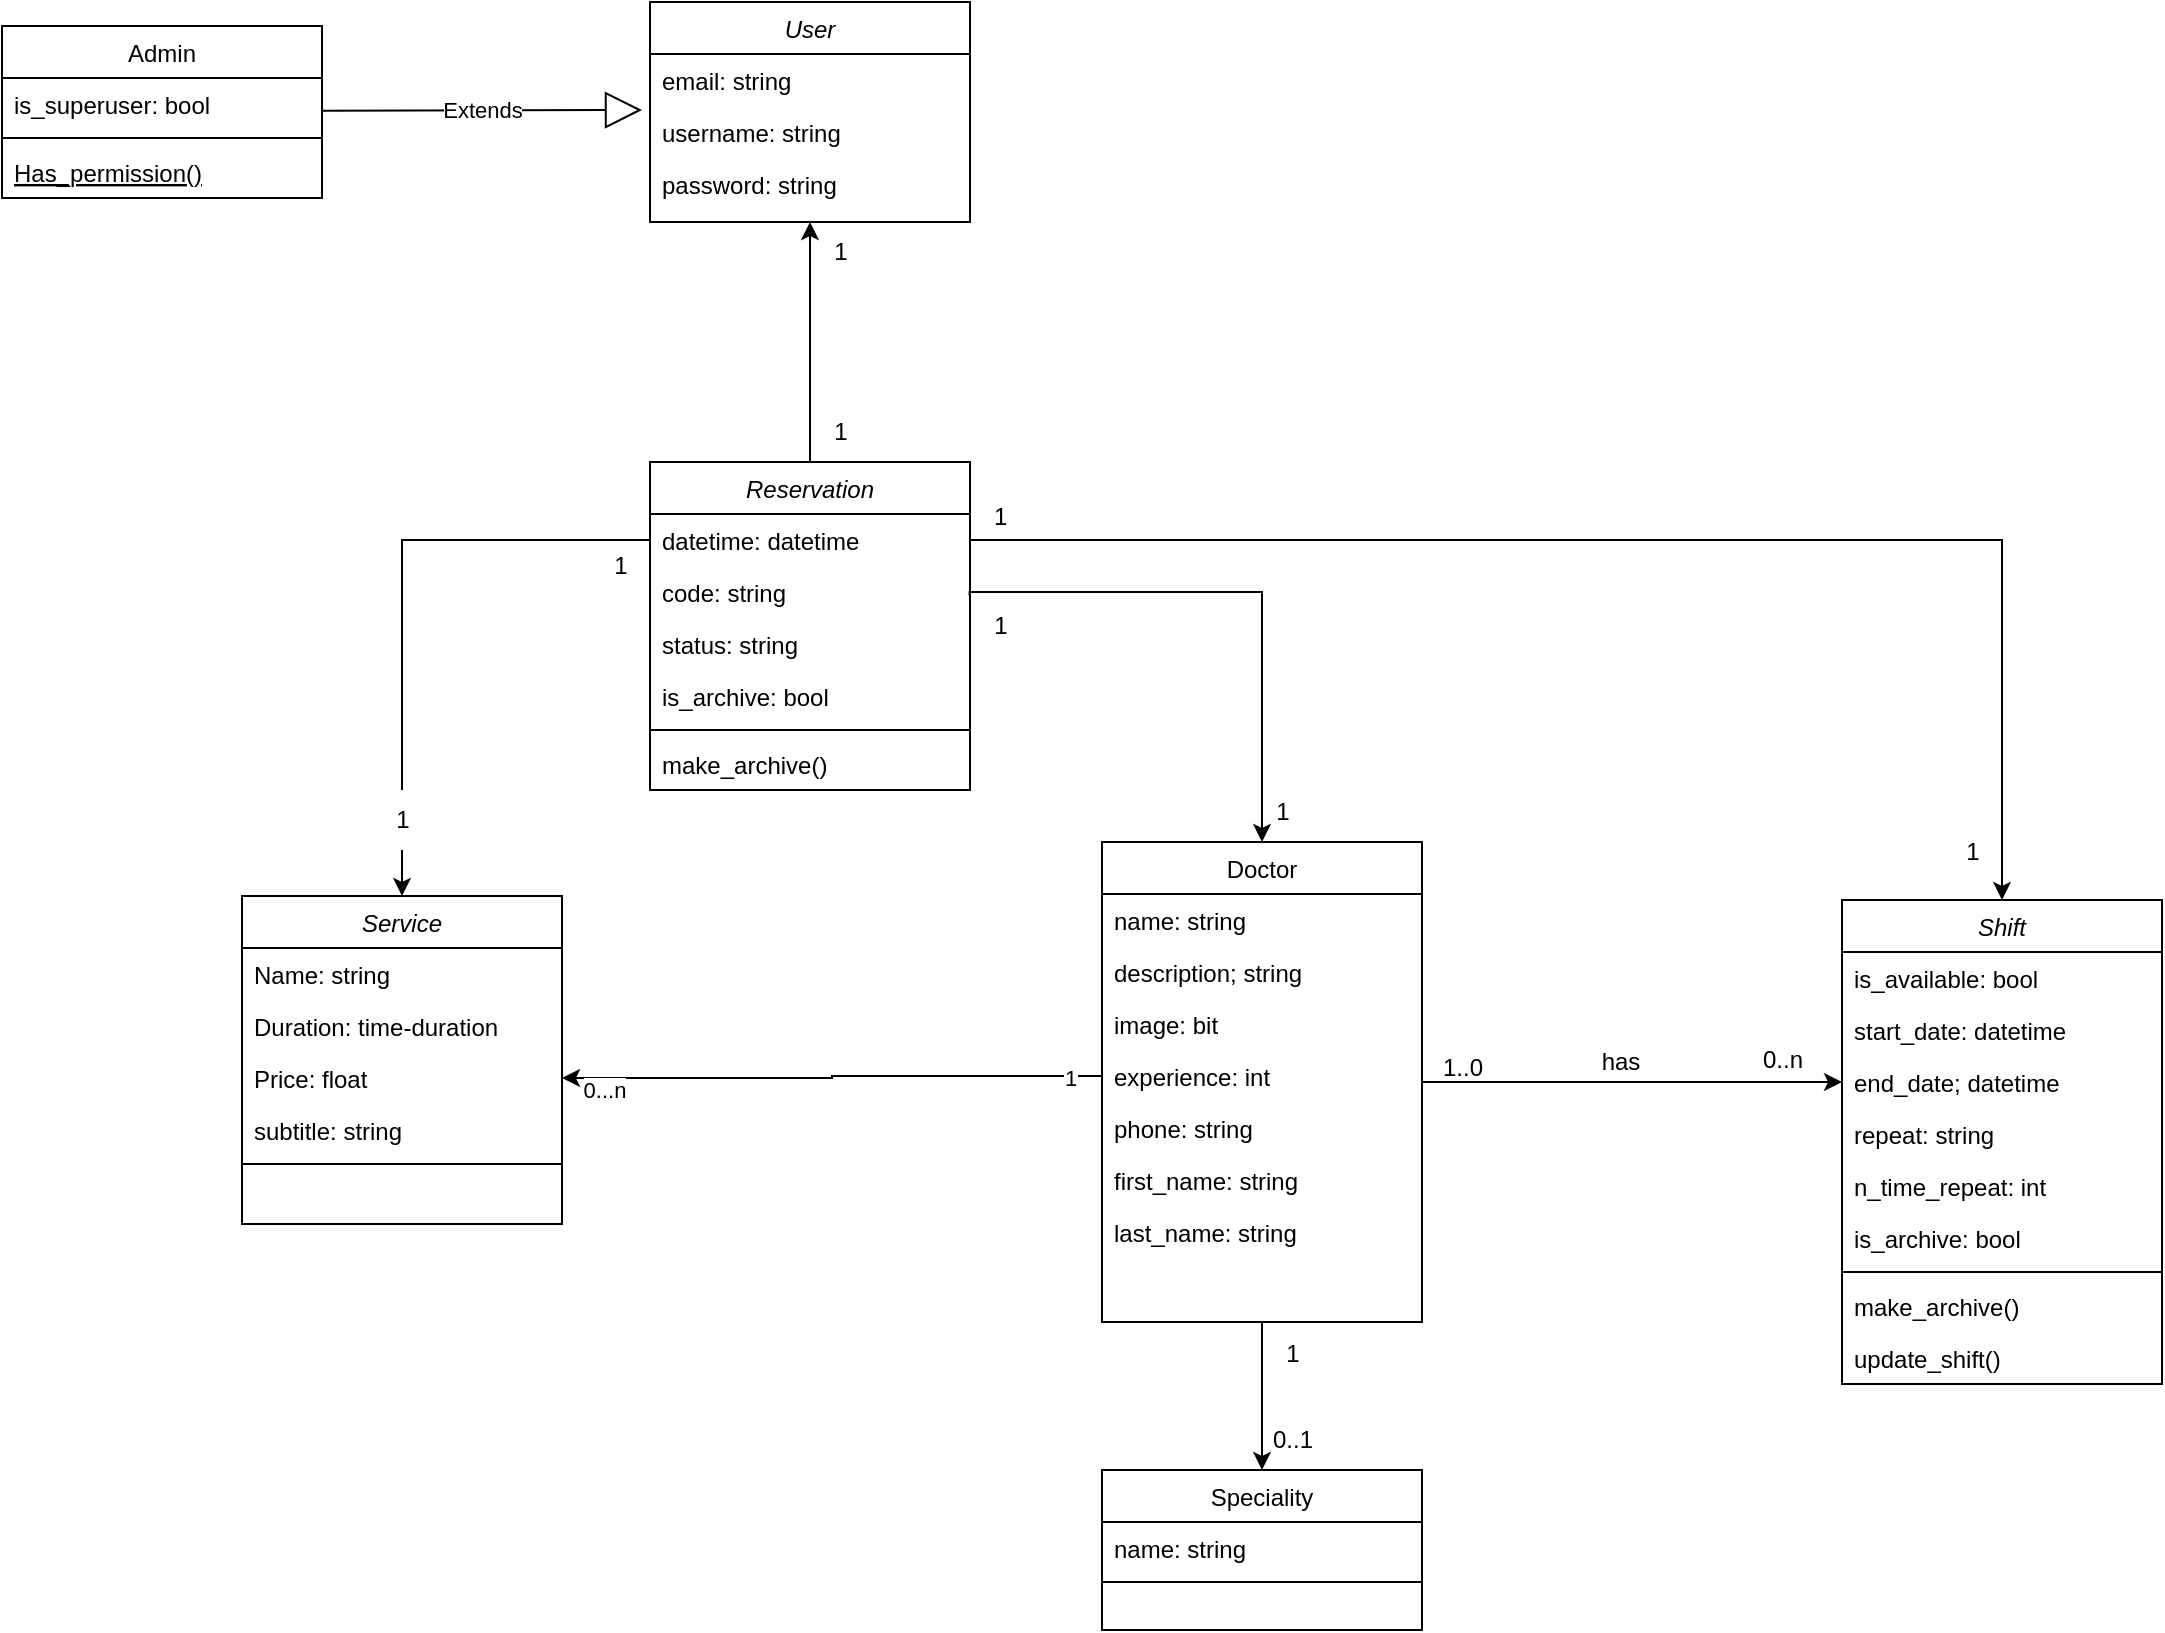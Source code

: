 <mxfile version="20.6.0" type="device"><diagram id="C5RBs43oDa-KdzZeNtuy" name="Page-1"><mxGraphModel dx="1689" dy="2252" grid="1" gridSize="10" guides="1" tooltips="1" connect="1" arrows="1" fold="1" page="1" pageScale="1" pageWidth="827" pageHeight="1169" math="0" shadow="0"><root><mxCell id="WIyWlLk6GJQsqaUBKTNV-0"/><mxCell id="WIyWlLk6GJQsqaUBKTNV-1" parent="WIyWlLk6GJQsqaUBKTNV-0"/><mxCell id="zkfFHV4jXpPFQw0GAbJ--0" value="User" style="swimlane;fontStyle=2;align=center;verticalAlign=top;childLayout=stackLayout;horizontal=1;startSize=26;horizontalStack=0;resizeParent=1;resizeLast=0;collapsible=1;marginBottom=0;rounded=0;shadow=0;strokeWidth=1;" parent="WIyWlLk6GJQsqaUBKTNV-1" vertex="1"><mxGeometry x="334" y="-370" width="160" height="110" as="geometry"><mxRectangle x="230" y="140" width="160" height="26" as="alternateBounds"/></mxGeometry></mxCell><mxCell id="zkfFHV4jXpPFQw0GAbJ--1" value="email: string" style="text;align=left;verticalAlign=top;spacingLeft=4;spacingRight=4;overflow=hidden;rotatable=0;points=[[0,0.5],[1,0.5]];portConstraint=eastwest;" parent="zkfFHV4jXpPFQw0GAbJ--0" vertex="1"><mxGeometry y="26" width="160" height="26" as="geometry"/></mxCell><mxCell id="zkfFHV4jXpPFQw0GAbJ--2" value="username: string" style="text;align=left;verticalAlign=top;spacingLeft=4;spacingRight=4;overflow=hidden;rotatable=0;points=[[0,0.5],[1,0.5]];portConstraint=eastwest;rounded=0;shadow=0;html=0;" parent="zkfFHV4jXpPFQw0GAbJ--0" vertex="1"><mxGeometry y="52" width="160" height="26" as="geometry"/></mxCell><mxCell id="zkfFHV4jXpPFQw0GAbJ--3" value="password: string" style="text;align=left;verticalAlign=top;spacingLeft=4;spacingRight=4;overflow=hidden;rotatable=0;points=[[0,0.5],[1,0.5]];portConstraint=eastwest;rounded=0;shadow=0;html=0;" parent="zkfFHV4jXpPFQw0GAbJ--0" vertex="1"><mxGeometry y="78" width="160" height="26" as="geometry"/></mxCell><mxCell id="zkfFHV4jXpPFQw0GAbJ--6" value="Speciality" style="swimlane;fontStyle=0;align=center;verticalAlign=top;childLayout=stackLayout;horizontal=1;startSize=26;horizontalStack=0;resizeParent=1;resizeLast=0;collapsible=1;marginBottom=0;rounded=0;shadow=0;strokeWidth=1;" parent="WIyWlLk6GJQsqaUBKTNV-1" vertex="1"><mxGeometry x="560" y="364" width="160" height="80" as="geometry"><mxRectangle x="130" y="380" width="160" height="26" as="alternateBounds"/></mxGeometry></mxCell><mxCell id="zkfFHV4jXpPFQw0GAbJ--7" value="name: string" style="text;align=left;verticalAlign=top;spacingLeft=4;spacingRight=4;overflow=hidden;rotatable=0;points=[[0,0.5],[1,0.5]];portConstraint=eastwest;" parent="zkfFHV4jXpPFQw0GAbJ--6" vertex="1"><mxGeometry y="26" width="160" height="26" as="geometry"/></mxCell><mxCell id="zkfFHV4jXpPFQw0GAbJ--9" value="" style="line;html=1;strokeWidth=1;align=left;verticalAlign=middle;spacingTop=-1;spacingLeft=3;spacingRight=3;rotatable=0;labelPosition=right;points=[];portConstraint=eastwest;" parent="zkfFHV4jXpPFQw0GAbJ--6" vertex="1"><mxGeometry y="52" width="160" height="8" as="geometry"/></mxCell><mxCell id="zkfFHV4jXpPFQw0GAbJ--13" value="Admin" style="swimlane;fontStyle=0;align=center;verticalAlign=top;childLayout=stackLayout;horizontal=1;startSize=26;horizontalStack=0;resizeParent=1;resizeLast=0;collapsible=1;marginBottom=0;rounded=0;shadow=0;strokeWidth=1;" parent="WIyWlLk6GJQsqaUBKTNV-1" vertex="1"><mxGeometry x="10" y="-358" width="160" height="86" as="geometry"><mxRectangle x="340" y="380" width="170" height="26" as="alternateBounds"/></mxGeometry></mxCell><mxCell id="zkfFHV4jXpPFQw0GAbJ--14" value="is_superuser: bool" style="text;align=left;verticalAlign=top;spacingLeft=4;spacingRight=4;overflow=hidden;rotatable=0;points=[[0,0.5],[1,0.5]];portConstraint=eastwest;" parent="zkfFHV4jXpPFQw0GAbJ--13" vertex="1"><mxGeometry y="26" width="160" height="26" as="geometry"/></mxCell><mxCell id="zkfFHV4jXpPFQw0GAbJ--15" value="" style="line;html=1;strokeWidth=1;align=left;verticalAlign=middle;spacingTop=-1;spacingLeft=3;spacingRight=3;rotatable=0;labelPosition=right;points=[];portConstraint=eastwest;" parent="zkfFHV4jXpPFQw0GAbJ--13" vertex="1"><mxGeometry y="52" width="160" height="8" as="geometry"/></mxCell><mxCell id="Fz72zeR0YBsscYsxrwcH-19" value="Has_permission()" style="text;align=left;verticalAlign=top;spacingLeft=4;spacingRight=4;overflow=hidden;rotatable=0;points=[[0,0.5],[1,0.5]];portConstraint=eastwest;fontStyle=4" vertex="1" parent="zkfFHV4jXpPFQw0GAbJ--13"><mxGeometry y="60" width="160" height="26" as="geometry"/></mxCell><mxCell id="Fz72zeR0YBsscYsxrwcH-44" value="" style="edgeStyle=orthogonalEdgeStyle;rounded=0;orthogonalLoop=1;jettySize=auto;html=1;" edge="1" parent="WIyWlLk6GJQsqaUBKTNV-1" source="zkfFHV4jXpPFQw0GAbJ--17" target="Fz72zeR0YBsscYsxrwcH-3"><mxGeometry relative="1" as="geometry"/></mxCell><mxCell id="Fz72zeR0YBsscYsxrwcH-66" style="edgeStyle=orthogonalEdgeStyle;rounded=0;orthogonalLoop=1;jettySize=auto;html=1;entryX=0.5;entryY=0;entryDx=0;entryDy=0;" edge="1" parent="WIyWlLk6GJQsqaUBKTNV-1" source="zkfFHV4jXpPFQw0GAbJ--17" target="zkfFHV4jXpPFQw0GAbJ--6"><mxGeometry relative="1" as="geometry"/></mxCell><mxCell id="zkfFHV4jXpPFQw0GAbJ--17" value="Doctor" style="swimlane;fontStyle=0;align=center;verticalAlign=top;childLayout=stackLayout;horizontal=1;startSize=26;horizontalStack=0;resizeParent=1;resizeLast=0;collapsible=1;marginBottom=0;rounded=0;shadow=0;strokeWidth=1;" parent="WIyWlLk6GJQsqaUBKTNV-1" vertex="1"><mxGeometry x="560" y="50" width="160" height="240" as="geometry"><mxRectangle x="508" y="120" width="160" height="26" as="alternateBounds"/></mxGeometry></mxCell><mxCell id="zkfFHV4jXpPFQw0GAbJ--18" value="name: string" style="text;align=left;verticalAlign=top;spacingLeft=4;spacingRight=4;overflow=hidden;rotatable=0;points=[[0,0.5],[1,0.5]];portConstraint=eastwest;" parent="zkfFHV4jXpPFQw0GAbJ--17" vertex="1"><mxGeometry y="26" width="160" height="26" as="geometry"/></mxCell><mxCell id="zkfFHV4jXpPFQw0GAbJ--19" value="description; string" style="text;align=left;verticalAlign=top;spacingLeft=4;spacingRight=4;overflow=hidden;rotatable=0;points=[[0,0.5],[1,0.5]];portConstraint=eastwest;rounded=0;shadow=0;html=0;" parent="zkfFHV4jXpPFQw0GAbJ--17" vertex="1"><mxGeometry y="52" width="160" height="26" as="geometry"/></mxCell><mxCell id="zkfFHV4jXpPFQw0GAbJ--20" value="image: bit" style="text;align=left;verticalAlign=top;spacingLeft=4;spacingRight=4;overflow=hidden;rotatable=0;points=[[0,0.5],[1,0.5]];portConstraint=eastwest;rounded=0;shadow=0;html=0;" parent="zkfFHV4jXpPFQw0GAbJ--17" vertex="1"><mxGeometry y="78" width="160" height="26" as="geometry"/></mxCell><mxCell id="zkfFHV4jXpPFQw0GAbJ--21" value="experience: int" style="text;align=left;verticalAlign=top;spacingLeft=4;spacingRight=4;overflow=hidden;rotatable=0;points=[[0,0.5],[1,0.5]];portConstraint=eastwest;rounded=0;shadow=0;html=0;" parent="zkfFHV4jXpPFQw0GAbJ--17" vertex="1"><mxGeometry y="104" width="160" height="26" as="geometry"/></mxCell><mxCell id="zkfFHV4jXpPFQw0GAbJ--22" value="phone: string" style="text;align=left;verticalAlign=top;spacingLeft=4;spacingRight=4;overflow=hidden;rotatable=0;points=[[0,0.5],[1,0.5]];portConstraint=eastwest;rounded=0;shadow=0;html=0;" parent="zkfFHV4jXpPFQw0GAbJ--17" vertex="1"><mxGeometry y="130" width="160" height="26" as="geometry"/></mxCell><mxCell id="Fz72zeR0YBsscYsxrwcH-23" value="first_name: string" style="text;align=left;verticalAlign=top;spacingLeft=4;spacingRight=4;overflow=hidden;rotatable=0;points=[[0,0.5],[1,0.5]];portConstraint=eastwest;rounded=0;shadow=0;html=0;" vertex="1" parent="zkfFHV4jXpPFQw0GAbJ--17"><mxGeometry y="156" width="160" height="26" as="geometry"/></mxCell><mxCell id="Fz72zeR0YBsscYsxrwcH-24" value="last_name: string" style="text;align=left;verticalAlign=top;spacingLeft=4;spacingRight=4;overflow=hidden;rotatable=0;points=[[0,0.5],[1,0.5]];portConstraint=eastwest;rounded=0;shadow=0;html=0;" vertex="1" parent="zkfFHV4jXpPFQw0GAbJ--17"><mxGeometry y="182" width="160" height="58" as="geometry"/></mxCell><mxCell id="Fz72zeR0YBsscYsxrwcH-0" value="Shift" style="swimlane;fontStyle=2;align=center;verticalAlign=top;childLayout=stackLayout;horizontal=1;startSize=26;horizontalStack=0;resizeParent=1;resizeLast=0;collapsible=1;marginBottom=0;rounded=0;shadow=0;strokeWidth=1;" vertex="1" parent="WIyWlLk6GJQsqaUBKTNV-1"><mxGeometry x="930" y="79" width="160" height="242" as="geometry"><mxRectangle x="230" y="140" width="160" height="26" as="alternateBounds"/></mxGeometry></mxCell><mxCell id="Fz72zeR0YBsscYsxrwcH-1" value="is_available: bool" style="text;align=left;verticalAlign=top;spacingLeft=4;spacingRight=4;overflow=hidden;rotatable=0;points=[[0,0.5],[1,0.5]];portConstraint=eastwest;" vertex="1" parent="Fz72zeR0YBsscYsxrwcH-0"><mxGeometry y="26" width="160" height="26" as="geometry"/></mxCell><mxCell id="Fz72zeR0YBsscYsxrwcH-2" value="start_date: datetime" style="text;align=left;verticalAlign=top;spacingLeft=4;spacingRight=4;overflow=hidden;rotatable=0;points=[[0,0.5],[1,0.5]];portConstraint=eastwest;rounded=0;shadow=0;html=0;" vertex="1" parent="Fz72zeR0YBsscYsxrwcH-0"><mxGeometry y="52" width="160" height="26" as="geometry"/></mxCell><mxCell id="Fz72zeR0YBsscYsxrwcH-3" value="end_date; datetime" style="text;align=left;verticalAlign=top;spacingLeft=4;spacingRight=4;overflow=hidden;rotatable=0;points=[[0,0.5],[1,0.5]];portConstraint=eastwest;rounded=0;shadow=0;html=0;" vertex="1" parent="Fz72zeR0YBsscYsxrwcH-0"><mxGeometry y="78" width="160" height="26" as="geometry"/></mxCell><mxCell id="Fz72zeR0YBsscYsxrwcH-20" value="repeat: string" style="text;align=left;verticalAlign=top;spacingLeft=4;spacingRight=4;overflow=hidden;rotatable=0;points=[[0,0.5],[1,0.5]];portConstraint=eastwest;rounded=0;shadow=0;html=0;" vertex="1" parent="Fz72zeR0YBsscYsxrwcH-0"><mxGeometry y="104" width="160" height="26" as="geometry"/></mxCell><mxCell id="Fz72zeR0YBsscYsxrwcH-21" value="n_time_repeat: int" style="text;align=left;verticalAlign=top;spacingLeft=4;spacingRight=4;overflow=hidden;rotatable=0;points=[[0,0.5],[1,0.5]];portConstraint=eastwest;rounded=0;shadow=0;html=0;" vertex="1" parent="Fz72zeR0YBsscYsxrwcH-0"><mxGeometry y="130" width="160" height="26" as="geometry"/></mxCell><mxCell id="Fz72zeR0YBsscYsxrwcH-22" value="is_archive: bool" style="text;align=left;verticalAlign=top;spacingLeft=4;spacingRight=4;overflow=hidden;rotatable=0;points=[[0,0.5],[1,0.5]];portConstraint=eastwest;rounded=0;shadow=0;html=0;" vertex="1" parent="Fz72zeR0YBsscYsxrwcH-0"><mxGeometry y="156" width="160" height="26" as="geometry"/></mxCell><mxCell id="Fz72zeR0YBsscYsxrwcH-4" value="" style="line;html=1;strokeWidth=1;align=left;verticalAlign=middle;spacingTop=-1;spacingLeft=3;spacingRight=3;rotatable=0;labelPosition=right;points=[];portConstraint=eastwest;" vertex="1" parent="Fz72zeR0YBsscYsxrwcH-0"><mxGeometry y="182" width="160" height="8" as="geometry"/></mxCell><mxCell id="Fz72zeR0YBsscYsxrwcH-5" value="make_archive()" style="text;align=left;verticalAlign=top;spacingLeft=4;spacingRight=4;overflow=hidden;rotatable=0;points=[[0,0.5],[1,0.5]];portConstraint=eastwest;" vertex="1" parent="Fz72zeR0YBsscYsxrwcH-0"><mxGeometry y="190" width="160" height="26" as="geometry"/></mxCell><mxCell id="Fz72zeR0YBsscYsxrwcH-25" value="update_shift()" style="text;align=left;verticalAlign=top;spacingLeft=4;spacingRight=4;overflow=hidden;rotatable=0;points=[[0,0.5],[1,0.5]];portConstraint=eastwest;" vertex="1" parent="Fz72zeR0YBsscYsxrwcH-0"><mxGeometry y="216" width="160" height="26" as="geometry"/></mxCell><mxCell id="Fz72zeR0YBsscYsxrwcH-6" value="Service" style="swimlane;fontStyle=2;align=center;verticalAlign=top;childLayout=stackLayout;horizontal=1;startSize=26;horizontalStack=0;resizeParent=1;resizeLast=0;collapsible=1;marginBottom=0;rounded=0;shadow=0;strokeWidth=1;" vertex="1" parent="WIyWlLk6GJQsqaUBKTNV-1"><mxGeometry x="130" y="77" width="160" height="164" as="geometry"><mxRectangle x="230" y="140" width="160" height="26" as="alternateBounds"/></mxGeometry></mxCell><mxCell id="Fz72zeR0YBsscYsxrwcH-7" value="Name: string" style="text;align=left;verticalAlign=top;spacingLeft=4;spacingRight=4;overflow=hidden;rotatable=0;points=[[0,0.5],[1,0.5]];portConstraint=eastwest;" vertex="1" parent="Fz72zeR0YBsscYsxrwcH-6"><mxGeometry y="26" width="160" height="26" as="geometry"/></mxCell><mxCell id="Fz72zeR0YBsscYsxrwcH-8" value="Duration: time-duration" style="text;align=left;verticalAlign=top;spacingLeft=4;spacingRight=4;overflow=hidden;rotatable=0;points=[[0,0.5],[1,0.5]];portConstraint=eastwest;rounded=0;shadow=0;html=0;" vertex="1" parent="Fz72zeR0YBsscYsxrwcH-6"><mxGeometry y="52" width="160" height="26" as="geometry"/></mxCell><mxCell id="Fz72zeR0YBsscYsxrwcH-9" value="Price: float" style="text;align=left;verticalAlign=top;spacingLeft=4;spacingRight=4;overflow=hidden;rotatable=0;points=[[0,0.5],[1,0.5]];portConstraint=eastwest;rounded=0;shadow=0;html=0;" vertex="1" parent="Fz72zeR0YBsscYsxrwcH-6"><mxGeometry y="78" width="160" height="26" as="geometry"/></mxCell><mxCell id="Fz72zeR0YBsscYsxrwcH-27" value="subtitle: string" style="text;align=left;verticalAlign=top;spacingLeft=4;spacingRight=4;overflow=hidden;rotatable=0;points=[[0,0.5],[1,0.5]];portConstraint=eastwest;rounded=0;shadow=0;html=0;" vertex="1" parent="Fz72zeR0YBsscYsxrwcH-6"><mxGeometry y="104" width="160" height="26" as="geometry"/></mxCell><mxCell id="Fz72zeR0YBsscYsxrwcH-10" value="" style="line;html=1;strokeWidth=1;align=left;verticalAlign=middle;spacingTop=-1;spacingLeft=3;spacingRight=3;rotatable=0;labelPosition=right;points=[];portConstraint=eastwest;" vertex="1" parent="Fz72zeR0YBsscYsxrwcH-6"><mxGeometry y="130" width="160" height="8" as="geometry"/></mxCell><mxCell id="Fz72zeR0YBsscYsxrwcH-79" style="edgeStyle=orthogonalEdgeStyle;rounded=0;orthogonalLoop=1;jettySize=auto;html=1;entryX=0.5;entryY=1;entryDx=0;entryDy=0;" edge="1" parent="WIyWlLk6GJQsqaUBKTNV-1" source="Fz72zeR0YBsscYsxrwcH-12" target="zkfFHV4jXpPFQw0GAbJ--0"><mxGeometry relative="1" as="geometry"/></mxCell><mxCell id="Fz72zeR0YBsscYsxrwcH-12" value="Reservation" style="swimlane;fontStyle=2;align=center;verticalAlign=top;childLayout=stackLayout;horizontal=1;startSize=26;horizontalStack=0;resizeParent=1;resizeLast=0;collapsible=1;marginBottom=0;rounded=0;shadow=0;strokeWidth=1;" vertex="1" parent="WIyWlLk6GJQsqaUBKTNV-1"><mxGeometry x="334" y="-140" width="160" height="164" as="geometry"><mxRectangle x="230" y="140" width="160" height="26" as="alternateBounds"/></mxGeometry></mxCell><mxCell id="Fz72zeR0YBsscYsxrwcH-13" value="datetime: datetime" style="text;align=left;verticalAlign=top;spacingLeft=4;spacingRight=4;overflow=hidden;rotatable=0;points=[[0,0.5],[1,0.5]];portConstraint=eastwest;" vertex="1" parent="Fz72zeR0YBsscYsxrwcH-12"><mxGeometry y="26" width="160" height="26" as="geometry"/></mxCell><mxCell id="Fz72zeR0YBsscYsxrwcH-14" value="code: string" style="text;align=left;verticalAlign=top;spacingLeft=4;spacingRight=4;overflow=hidden;rotatable=0;points=[[0,0.5],[1,0.5]];portConstraint=eastwest;rounded=0;shadow=0;html=0;" vertex="1" parent="Fz72zeR0YBsscYsxrwcH-12"><mxGeometry y="52" width="160" height="26" as="geometry"/></mxCell><mxCell id="Fz72zeR0YBsscYsxrwcH-15" value="status: string" style="text;align=left;verticalAlign=top;spacingLeft=4;spacingRight=4;overflow=hidden;rotatable=0;points=[[0,0.5],[1,0.5]];portConstraint=eastwest;rounded=0;shadow=0;html=0;" vertex="1" parent="Fz72zeR0YBsscYsxrwcH-12"><mxGeometry y="78" width="160" height="26" as="geometry"/></mxCell><mxCell id="Fz72zeR0YBsscYsxrwcH-26" value="is_archive: bool" style="text;align=left;verticalAlign=top;spacingLeft=4;spacingRight=4;overflow=hidden;rotatable=0;points=[[0,0.5],[1,0.5]];portConstraint=eastwest;rounded=0;shadow=0;html=0;" vertex="1" parent="Fz72zeR0YBsscYsxrwcH-12"><mxGeometry y="104" width="160" height="26" as="geometry"/></mxCell><mxCell id="Fz72zeR0YBsscYsxrwcH-16" value="" style="line;html=1;strokeWidth=1;align=left;verticalAlign=middle;spacingTop=-1;spacingLeft=3;spacingRight=3;rotatable=0;labelPosition=right;points=[];portConstraint=eastwest;" vertex="1" parent="Fz72zeR0YBsscYsxrwcH-12"><mxGeometry y="130" width="160" height="8" as="geometry"/></mxCell><mxCell id="Fz72zeR0YBsscYsxrwcH-17" value="make_archive()" style="text;align=left;verticalAlign=top;spacingLeft=4;spacingRight=4;overflow=hidden;rotatable=0;points=[[0,0.5],[1,0.5]];portConstraint=eastwest;" vertex="1" parent="Fz72zeR0YBsscYsxrwcH-12"><mxGeometry y="138" width="160" height="26" as="geometry"/></mxCell><mxCell id="Fz72zeR0YBsscYsxrwcH-45" value="has" style="text;html=1;resizable=0;points=[];;align=center;verticalAlign=middle;labelBackgroundColor=none;rounded=0;shadow=0;strokeWidth=1;fontSize=12;" vertex="1" connectable="0" parent="WIyWlLk6GJQsqaUBKTNV-1"><mxGeometry x="839.999" y="158.998" as="geometry"><mxPoint x="-21" y="1" as="offset"/></mxGeometry></mxCell><mxCell id="Fz72zeR0YBsscYsxrwcH-50" style="edgeStyle=orthogonalEdgeStyle;rounded=0;orthogonalLoop=1;jettySize=auto;html=1;entryX=0.5;entryY=0;entryDx=0;entryDy=0;exitX=-0.008;exitY=-0.008;exitDx=0;exitDy=0;exitPerimeter=0;" edge="1" parent="WIyWlLk6GJQsqaUBKTNV-1" source="Fz72zeR0YBsscYsxrwcH-56" target="zkfFHV4jXpPFQw0GAbJ--17"><mxGeometry relative="1" as="geometry"><Array as="points"><mxPoint x="494" y="-75"/><mxPoint x="640" y="-75"/></Array></mxGeometry></mxCell><mxCell id="Fz72zeR0YBsscYsxrwcH-51" style="edgeStyle=orthogonalEdgeStyle;rounded=0;orthogonalLoop=1;jettySize=auto;html=1;exitX=1;exitY=0.5;exitDx=0;exitDy=0;entryX=0.5;entryY=0;entryDx=0;entryDy=0;" edge="1" parent="WIyWlLk6GJQsqaUBKTNV-1" source="Fz72zeR0YBsscYsxrwcH-13" target="Fz72zeR0YBsscYsxrwcH-0"><mxGeometry relative="1" as="geometry"/></mxCell><mxCell id="Fz72zeR0YBsscYsxrwcH-52" style="edgeStyle=orthogonalEdgeStyle;rounded=0;orthogonalLoop=1;jettySize=auto;html=1;entryX=0.5;entryY=0;entryDx=0;entryDy=0;startArrow=none;" edge="1" parent="WIyWlLk6GJQsqaUBKTNV-1" source="Fz72zeR0YBsscYsxrwcH-61" target="Fz72zeR0YBsscYsxrwcH-6"><mxGeometry relative="1" as="geometry"/></mxCell><mxCell id="Fz72zeR0YBsscYsxrwcH-53" value="1" style="resizable=0;align=left;verticalAlign=bottom;labelBackgroundColor=none;fontSize=12;" connectable="0" vertex="1" parent="WIyWlLk6GJQsqaUBKTNV-1"><mxGeometry x="380" y="200" as="geometry"><mxPoint x="124" y="-304" as="offset"/></mxGeometry></mxCell><mxCell id="Fz72zeR0YBsscYsxrwcH-54" value="1" style="text;html=1;align=center;verticalAlign=middle;resizable=0;points=[];autosize=1;strokeColor=none;fillColor=none;" vertex="1" parent="WIyWlLk6GJQsqaUBKTNV-1"><mxGeometry x="414" y="-260" width="30" height="30" as="geometry"/></mxCell><mxCell id="Fz72zeR0YBsscYsxrwcH-55" value="1" style="text;html=1;align=center;verticalAlign=middle;resizable=0;points=[];autosize=1;strokeColor=none;fillColor=none;" vertex="1" parent="WIyWlLk6GJQsqaUBKTNV-1"><mxGeometry x="414" y="-170" width="30" height="30" as="geometry"/></mxCell><mxCell id="Fz72zeR0YBsscYsxrwcH-56" value="1" style="text;html=1;align=center;verticalAlign=middle;resizable=0;points=[];autosize=1;strokeColor=none;fillColor=none;" vertex="1" parent="WIyWlLk6GJQsqaUBKTNV-1"><mxGeometry x="494" y="-73" width="30" height="30" as="geometry"/></mxCell><mxCell id="Fz72zeR0YBsscYsxrwcH-57" value="1" style="text;html=1;align=center;verticalAlign=middle;resizable=0;points=[];autosize=1;strokeColor=none;fillColor=none;" vertex="1" parent="WIyWlLk6GJQsqaUBKTNV-1"><mxGeometry x="635" y="20" width="30" height="30" as="geometry"/></mxCell><mxCell id="Fz72zeR0YBsscYsxrwcH-58" value="1" style="text;html=1;align=center;verticalAlign=middle;resizable=0;points=[];autosize=1;strokeColor=none;fillColor=none;" vertex="1" parent="WIyWlLk6GJQsqaUBKTNV-1"><mxGeometry x="980" y="40" width="30" height="30" as="geometry"/></mxCell><mxCell id="Fz72zeR0YBsscYsxrwcH-59" value="1" style="text;html=1;align=center;verticalAlign=middle;resizable=0;points=[];autosize=1;strokeColor=none;fillColor=none;" vertex="1" parent="WIyWlLk6GJQsqaUBKTNV-1"><mxGeometry x="304" y="-103" width="30" height="30" as="geometry"/></mxCell><mxCell id="Fz72zeR0YBsscYsxrwcH-64" value="1..0" style="text;html=1;align=center;verticalAlign=middle;resizable=0;points=[];autosize=1;strokeColor=none;fillColor=none;" vertex="1" parent="WIyWlLk6GJQsqaUBKTNV-1"><mxGeometry x="720" y="148" width="40" height="30" as="geometry"/></mxCell><mxCell id="Fz72zeR0YBsscYsxrwcH-65" value="0..n" style="text;html=1;align=center;verticalAlign=middle;resizable=0;points=[];autosize=1;strokeColor=none;fillColor=none;" vertex="1" parent="WIyWlLk6GJQsqaUBKTNV-1"><mxGeometry x="880" y="144" width="40" height="30" as="geometry"/></mxCell><mxCell id="Fz72zeR0YBsscYsxrwcH-68" value="1" style="text;html=1;align=center;verticalAlign=middle;resizable=0;points=[];autosize=1;strokeColor=none;fillColor=none;" vertex="1" parent="WIyWlLk6GJQsqaUBKTNV-1"><mxGeometry x="640" y="291" width="30" height="30" as="geometry"/></mxCell><mxCell id="Fz72zeR0YBsscYsxrwcH-69" value="0..1" style="text;html=1;align=center;verticalAlign=middle;resizable=0;points=[];autosize=1;strokeColor=none;fillColor=none;" vertex="1" parent="WIyWlLk6GJQsqaUBKTNV-1"><mxGeometry x="635" y="334" width="40" height="30" as="geometry"/></mxCell><mxCell id="Fz72zeR0YBsscYsxrwcH-82" value="Extends" style="endArrow=block;endSize=16;endFill=0;html=1;rounded=0;" edge="1" parent="WIyWlLk6GJQsqaUBKTNV-1"><mxGeometry width="160" relative="1" as="geometry"><mxPoint x="170" y="-315.62" as="sourcePoint"/><mxPoint x="330" y="-316" as="targetPoint"/></mxGeometry></mxCell><mxCell id="Fz72zeR0YBsscYsxrwcH-87" style="edgeStyle=orthogonalEdgeStyle;rounded=0;orthogonalLoop=1;jettySize=auto;html=1;entryX=1;entryY=0.5;entryDx=0;entryDy=0;" edge="1" parent="WIyWlLk6GJQsqaUBKTNV-1" source="zkfFHV4jXpPFQw0GAbJ--21" target="Fz72zeR0YBsscYsxrwcH-9"><mxGeometry relative="1" as="geometry"/></mxCell><mxCell id="Fz72zeR0YBsscYsxrwcH-88" value="1" style="edgeLabel;html=1;align=center;verticalAlign=middle;resizable=0;points=[];" vertex="1" connectable="0" parent="Fz72zeR0YBsscYsxrwcH-87"><mxGeometry x="-0.89" y="1" relative="1" as="geometry"><mxPoint x="-1" as="offset"/></mxGeometry></mxCell><mxCell id="Fz72zeR0YBsscYsxrwcH-89" value="0...n" style="edgeLabel;html=1;align=center;verticalAlign=middle;resizable=0;points=[];" vertex="1" connectable="0" parent="Fz72zeR0YBsscYsxrwcH-87"><mxGeometry x="0.849" y="6" relative="1" as="geometry"><mxPoint as="offset"/></mxGeometry></mxCell><mxCell id="Fz72zeR0YBsscYsxrwcH-61" value="1" style="text;html=1;align=center;verticalAlign=middle;resizable=0;points=[];autosize=1;strokeColor=none;fillColor=none;" vertex="1" parent="WIyWlLk6GJQsqaUBKTNV-1"><mxGeometry x="195" y="24" width="30" height="30" as="geometry"/></mxCell><mxCell id="Fz72zeR0YBsscYsxrwcH-91" value="" style="edgeStyle=orthogonalEdgeStyle;rounded=0;orthogonalLoop=1;jettySize=auto;html=1;entryX=0.5;entryY=0;entryDx=0;entryDy=0;endArrow=none;" edge="1" parent="WIyWlLk6GJQsqaUBKTNV-1" source="Fz72zeR0YBsscYsxrwcH-13" target="Fz72zeR0YBsscYsxrwcH-61"><mxGeometry relative="1" as="geometry"><mxPoint x="334" y="-101" as="sourcePoint"/><mxPoint x="210" y="77" as="targetPoint"/></mxGeometry></mxCell></root></mxGraphModel></diagram></mxfile>